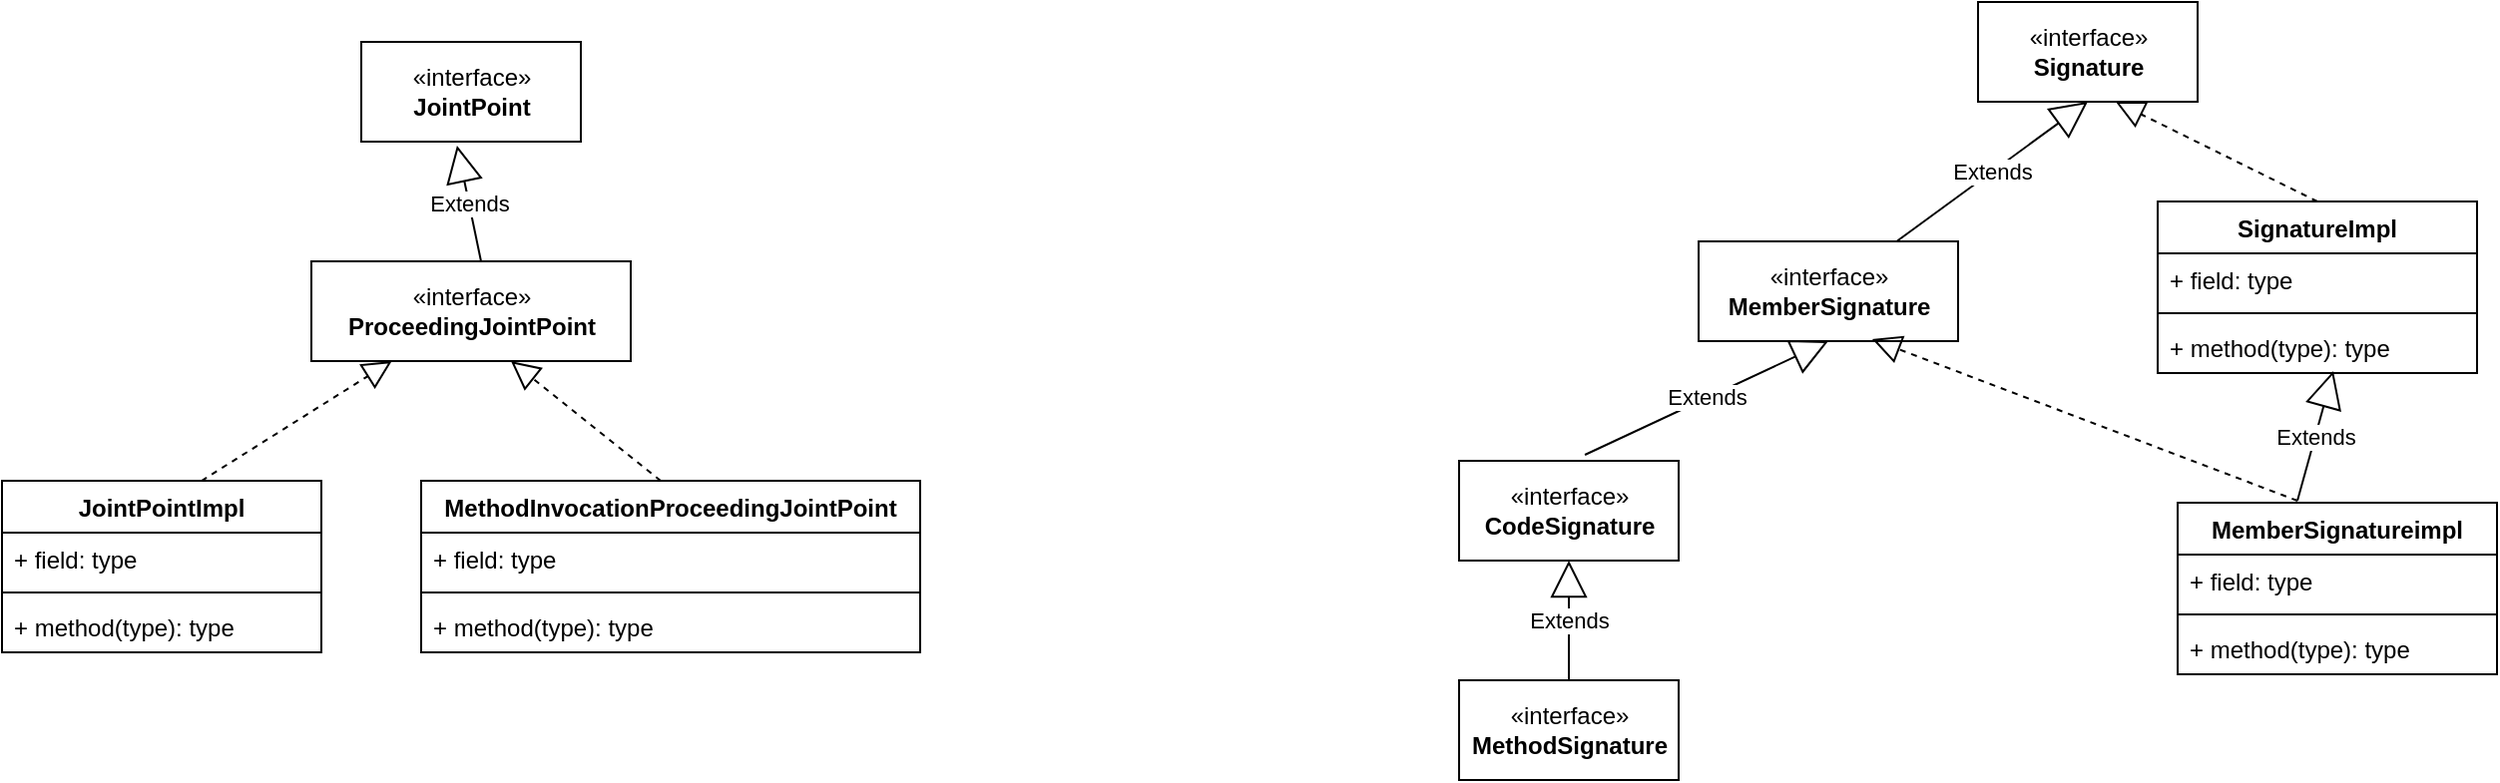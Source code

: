 <mxfile version="13.7.9" type="device"><diagram id="WXH6zRPeNe1hS2f7PaFf" name="第 1 页"><mxGraphModel dx="1186" dy="598" grid="1" gridSize="10" guides="1" tooltips="1" connect="1" arrows="1" fold="1" page="1" pageScale="1" pageWidth="3300" pageHeight="4681" math="0" shadow="0"><root><mxCell id="0"/><mxCell id="1" parent="0"/><mxCell id="gtZ7hdjUfJ8c-yPONxHH-1" value="«interface»&lt;br&gt;&lt;b&gt;JointPoint&lt;/b&gt;" style="html=1;" parent="1" vertex="1"><mxGeometry x="250" y="110" width="110" height="50" as="geometry"/></mxCell><mxCell id="gtZ7hdjUfJ8c-yPONxHH-2" value="«interface»&lt;br&gt;&lt;b&gt;ProceedingJointPoint&lt;/b&gt;" style="html=1;" parent="1" vertex="1"><mxGeometry x="225" y="220" width="160" height="50" as="geometry"/></mxCell><mxCell id="gtZ7hdjUfJ8c-yPONxHH-3" value="Extends" style="endArrow=block;endSize=16;endFill=0;html=1;entryX=0.436;entryY=1.04;entryDx=0;entryDy=0;entryPerimeter=0;" parent="1" target="gtZ7hdjUfJ8c-yPONxHH-1" edge="1"><mxGeometry width="160" relative="1" as="geometry"><mxPoint x="310" y="220" as="sourcePoint"/><mxPoint x="470" y="220" as="targetPoint"/></mxGeometry></mxCell><mxCell id="gtZ7hdjUfJ8c-yPONxHH-9" value="«interface»&lt;br&gt;&lt;b&gt;Signature&lt;/b&gt;" style="html=1;" parent="1" vertex="1"><mxGeometry x="1060" y="90" width="110" height="50" as="geometry"/></mxCell><mxCell id="gtZ7hdjUfJ8c-yPONxHH-10" value="«interface»&lt;br&gt;&lt;b&gt;MemberSignature&lt;/b&gt;" style="html=1;" parent="1" vertex="1"><mxGeometry x="920" y="210" width="130" height="50" as="geometry"/></mxCell><mxCell id="gtZ7hdjUfJ8c-yPONxHH-11" value="Extends" style="endArrow=block;endSize=16;endFill=0;html=1;entryX=0.5;entryY=1;entryDx=0;entryDy=0;" parent="1" target="gtZ7hdjUfJ8c-yPONxHH-9" edge="1" source="gtZ7hdjUfJ8c-yPONxHH-10"><mxGeometry width="160" relative="1" as="geometry"><mxPoint x="850" y="220" as="sourcePoint"/><mxPoint x="1010" y="220" as="targetPoint"/></mxGeometry></mxCell><mxCell id="gtZ7hdjUfJ8c-yPONxHH-12" value="«interface»&lt;br&gt;&lt;b&gt;CodeSignature&lt;/b&gt;" style="html=1;" parent="1" vertex="1"><mxGeometry x="800" y="320" width="110" height="50" as="geometry"/></mxCell><mxCell id="gtZ7hdjUfJ8c-yPONxHH-13" value="Extends" style="endArrow=block;endSize=16;endFill=0;html=1;entryX=0.5;entryY=1;entryDx=0;entryDy=0;exitX=0.573;exitY=-0.06;exitDx=0;exitDy=0;exitPerimeter=0;" parent="1" source="gtZ7hdjUfJ8c-yPONxHH-12" target="gtZ7hdjUfJ8c-yPONxHH-10" edge="1"><mxGeometry width="160" relative="1" as="geometry"><mxPoint x="850" y="340" as="sourcePoint"/><mxPoint x="1010" y="340" as="targetPoint"/></mxGeometry></mxCell><mxCell id="gtZ7hdjUfJ8c-yPONxHH-14" value="«interface»&lt;br&gt;&lt;b&gt;MethodSignature&lt;/b&gt;" style="html=1;" parent="1" vertex="1"><mxGeometry x="800" y="430" width="110" height="50" as="geometry"/></mxCell><mxCell id="gtZ7hdjUfJ8c-yPONxHH-15" value="Extends" style="endArrow=block;endSize=16;endFill=0;html=1;entryX=0.5;entryY=1;entryDx=0;entryDy=0;exitX=0.5;exitY=0;exitDx=0;exitDy=0;" parent="1" source="gtZ7hdjUfJ8c-yPONxHH-14" target="gtZ7hdjUfJ8c-yPONxHH-12" edge="1"><mxGeometry width="160" relative="1" as="geometry"><mxPoint x="850" y="420" as="sourcePoint"/><mxPoint x="1010" y="420" as="targetPoint"/></mxGeometry></mxCell><mxCell id="gtZ7hdjUfJ8c-yPONxHH-4" value="JointPointImpl" style="swimlane;fontStyle=1;align=center;verticalAlign=top;childLayout=stackLayout;horizontal=1;startSize=26;horizontalStack=0;resizeParent=1;resizeParentMax=0;resizeLast=0;collapsible=1;marginBottom=0;" parent="1" vertex="1"><mxGeometry x="70" y="330" width="160" height="86" as="geometry"/></mxCell><mxCell id="gtZ7hdjUfJ8c-yPONxHH-21" value="" style="endArrow=block;dashed=1;endFill=0;endSize=12;html=1;" parent="gtZ7hdjUfJ8c-yPONxHH-4" target="gtZ7hdjUfJ8c-yPONxHH-2" edge="1"><mxGeometry width="160" relative="1" as="geometry"><mxPoint x="100" as="sourcePoint"/><mxPoint x="260" as="targetPoint"/></mxGeometry></mxCell><mxCell id="gtZ7hdjUfJ8c-yPONxHH-5" value="+ field: type" style="text;strokeColor=none;fillColor=none;align=left;verticalAlign=top;spacingLeft=4;spacingRight=4;overflow=hidden;rotatable=0;points=[[0,0.5],[1,0.5]];portConstraint=eastwest;" parent="gtZ7hdjUfJ8c-yPONxHH-4" vertex="1"><mxGeometry y="26" width="160" height="26" as="geometry"/></mxCell><mxCell id="gtZ7hdjUfJ8c-yPONxHH-6" value="" style="line;strokeWidth=1;fillColor=none;align=left;verticalAlign=middle;spacingTop=-1;spacingLeft=3;spacingRight=3;rotatable=0;labelPosition=right;points=[];portConstraint=eastwest;" parent="gtZ7hdjUfJ8c-yPONxHH-4" vertex="1"><mxGeometry y="52" width="160" height="8" as="geometry"/></mxCell><mxCell id="gtZ7hdjUfJ8c-yPONxHH-7" value="+ method(type): type" style="text;strokeColor=none;fillColor=none;align=left;verticalAlign=top;spacingLeft=4;spacingRight=4;overflow=hidden;rotatable=0;points=[[0,0.5],[1,0.5]];portConstraint=eastwest;" parent="gtZ7hdjUfJ8c-yPONxHH-4" vertex="1"><mxGeometry y="60" width="160" height="26" as="geometry"/></mxCell><mxCell id="gtZ7hdjUfJ8c-yPONxHH-16" value="MethodInvocationProceedingJointPoint" style="swimlane;fontStyle=1;align=center;verticalAlign=top;childLayout=stackLayout;horizontal=1;startSize=26;horizontalStack=0;resizeParent=1;resizeParentMax=0;resizeLast=0;collapsible=1;marginBottom=0;" parent="1" vertex="1"><mxGeometry x="280" y="330" width="250" height="86" as="geometry"/></mxCell><mxCell id="gtZ7hdjUfJ8c-yPONxHH-22" value="" style="endArrow=block;dashed=1;endFill=0;endSize=12;html=1;entryX=0.625;entryY=1;entryDx=0;entryDy=0;entryPerimeter=0;" parent="gtZ7hdjUfJ8c-yPONxHH-16" target="gtZ7hdjUfJ8c-yPONxHH-2" edge="1"><mxGeometry width="160" relative="1" as="geometry"><mxPoint x="120" as="sourcePoint"/><mxPoint x="280" as="targetPoint"/></mxGeometry></mxCell><mxCell id="gtZ7hdjUfJ8c-yPONxHH-17" value="+ field: type" style="text;strokeColor=none;fillColor=none;align=left;verticalAlign=top;spacingLeft=4;spacingRight=4;overflow=hidden;rotatable=0;points=[[0,0.5],[1,0.5]];portConstraint=eastwest;" parent="gtZ7hdjUfJ8c-yPONxHH-16" vertex="1"><mxGeometry y="26" width="250" height="26" as="geometry"/></mxCell><mxCell id="gtZ7hdjUfJ8c-yPONxHH-18" value="" style="line;strokeWidth=1;fillColor=none;align=left;verticalAlign=middle;spacingTop=-1;spacingLeft=3;spacingRight=3;rotatable=0;labelPosition=right;points=[];portConstraint=eastwest;" parent="gtZ7hdjUfJ8c-yPONxHH-16" vertex="1"><mxGeometry y="52" width="250" height="8" as="geometry"/></mxCell><mxCell id="gtZ7hdjUfJ8c-yPONxHH-19" value="+ method(type): type" style="text;strokeColor=none;fillColor=none;align=left;verticalAlign=top;spacingLeft=4;spacingRight=4;overflow=hidden;rotatable=0;points=[[0,0.5],[1,0.5]];portConstraint=eastwest;" parent="gtZ7hdjUfJ8c-yPONxHH-16" vertex="1"><mxGeometry y="60" width="250" height="26" as="geometry"/></mxCell><mxCell id="Gay7eqYkFaj2ORAIiJG3-1" value="SignatureImpl" style="swimlane;fontStyle=1;align=center;verticalAlign=top;childLayout=stackLayout;horizontal=1;startSize=26;horizontalStack=0;resizeParent=1;resizeParentMax=0;resizeLast=0;collapsible=1;marginBottom=0;" vertex="1" parent="1"><mxGeometry x="1150" y="190" width="160" height="86" as="geometry"/></mxCell><mxCell id="Gay7eqYkFaj2ORAIiJG3-5" value="" style="endArrow=block;dashed=1;endFill=0;endSize=12;html=1;entryX=0.627;entryY=1;entryDx=0;entryDy=0;entryPerimeter=0;" edge="1" parent="Gay7eqYkFaj2ORAIiJG3-1" target="gtZ7hdjUfJ8c-yPONxHH-9"><mxGeometry width="160" relative="1" as="geometry"><mxPoint x="80" as="sourcePoint"/><mxPoint x="240" as="targetPoint"/></mxGeometry></mxCell><mxCell id="Gay7eqYkFaj2ORAIiJG3-2" value="+ field: type" style="text;strokeColor=none;fillColor=none;align=left;verticalAlign=top;spacingLeft=4;spacingRight=4;overflow=hidden;rotatable=0;points=[[0,0.5],[1,0.5]];portConstraint=eastwest;" vertex="1" parent="Gay7eqYkFaj2ORAIiJG3-1"><mxGeometry y="26" width="160" height="26" as="geometry"/></mxCell><mxCell id="Gay7eqYkFaj2ORAIiJG3-3" value="" style="line;strokeWidth=1;fillColor=none;align=left;verticalAlign=middle;spacingTop=-1;spacingLeft=3;spacingRight=3;rotatable=0;labelPosition=right;points=[];portConstraint=eastwest;" vertex="1" parent="Gay7eqYkFaj2ORAIiJG3-1"><mxGeometry y="52" width="160" height="8" as="geometry"/></mxCell><mxCell id="Gay7eqYkFaj2ORAIiJG3-4" value="+ method(type): type" style="text;strokeColor=none;fillColor=none;align=left;verticalAlign=top;spacingLeft=4;spacingRight=4;overflow=hidden;rotatable=0;points=[[0,0.5],[1,0.5]];portConstraint=eastwest;" vertex="1" parent="Gay7eqYkFaj2ORAIiJG3-1"><mxGeometry y="60" width="160" height="26" as="geometry"/></mxCell><mxCell id="Gay7eqYkFaj2ORAIiJG3-6" value="MemberSignatureimpl" style="swimlane;fontStyle=1;align=center;verticalAlign=top;childLayout=stackLayout;horizontal=1;startSize=26;horizontalStack=0;resizeParent=1;resizeParentMax=0;resizeLast=0;collapsible=1;marginBottom=0;" vertex="1" parent="1"><mxGeometry x="1160" y="341" width="160" height="86" as="geometry"/></mxCell><mxCell id="Gay7eqYkFaj2ORAIiJG3-7" value="+ field: type" style="text;strokeColor=none;fillColor=none;align=left;verticalAlign=top;spacingLeft=4;spacingRight=4;overflow=hidden;rotatable=0;points=[[0,0.5],[1,0.5]];portConstraint=eastwest;" vertex="1" parent="Gay7eqYkFaj2ORAIiJG3-6"><mxGeometry y="26" width="160" height="26" as="geometry"/></mxCell><mxCell id="Gay7eqYkFaj2ORAIiJG3-8" value="" style="line;strokeWidth=1;fillColor=none;align=left;verticalAlign=middle;spacingTop=-1;spacingLeft=3;spacingRight=3;rotatable=0;labelPosition=right;points=[];portConstraint=eastwest;" vertex="1" parent="Gay7eqYkFaj2ORAIiJG3-6"><mxGeometry y="52" width="160" height="8" as="geometry"/></mxCell><mxCell id="Gay7eqYkFaj2ORAIiJG3-9" value="+ method(type): type" style="text;strokeColor=none;fillColor=none;align=left;verticalAlign=top;spacingLeft=4;spacingRight=4;overflow=hidden;rotatable=0;points=[[0,0.5],[1,0.5]];portConstraint=eastwest;" vertex="1" parent="Gay7eqYkFaj2ORAIiJG3-6"><mxGeometry y="60" width="160" height="26" as="geometry"/></mxCell><mxCell id="Gay7eqYkFaj2ORAIiJG3-10" value="Extends" style="endArrow=block;endSize=16;endFill=0;html=1;entryX=0.55;entryY=0.962;entryDx=0;entryDy=0;entryPerimeter=0;" edge="1" parent="Gay7eqYkFaj2ORAIiJG3-6" target="Gay7eqYkFaj2ORAIiJG3-4"><mxGeometry width="160" relative="1" as="geometry"><mxPoint x="60" y="-1" as="sourcePoint"/><mxPoint x="220" y="-1" as="targetPoint"/></mxGeometry></mxCell><mxCell id="Gay7eqYkFaj2ORAIiJG3-11" value="" style="endArrow=block;dashed=1;endFill=0;endSize=12;html=1;entryX=0.669;entryY=0.98;entryDx=0;entryDy=0;entryPerimeter=0;" edge="1" parent="Gay7eqYkFaj2ORAIiJG3-6" target="gtZ7hdjUfJ8c-yPONxHH-10"><mxGeometry width="160" relative="1" as="geometry"><mxPoint x="60" y="-1" as="sourcePoint"/><mxPoint x="220" y="-1" as="targetPoint"/></mxGeometry></mxCell></root></mxGraphModel></diagram></mxfile>